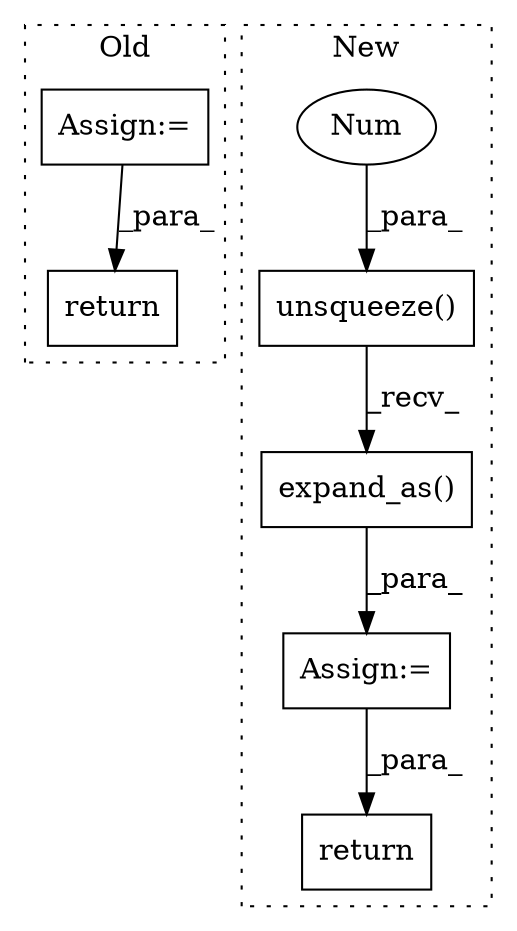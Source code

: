 digraph G {
subgraph cluster0 {
1 [label="return" a="93" s="3563" l="7" shape="box"];
6 [label="Assign:=" a="68" s="3188" l="3" shape="box"];
label = "Old";
style="dotted";
}
subgraph cluster1 {
2 [label="expand_as()" a="75" s="3061,3092" l="26,1" shape="box"];
3 [label="Assign:=" a="68" s="3058" l="3" shape="box"];
4 [label="unsqueeze()" a="75" s="3061,3075" l="13,1" shape="box"];
5 [label="Num" a="76" s="3074" l="1" shape="ellipse"];
7 [label="return" a="93" s="3791" l="7" shape="box"];
label = "New";
style="dotted";
}
2 -> 3 [label="_para_"];
3 -> 7 [label="_para_"];
4 -> 2 [label="_recv_"];
5 -> 4 [label="_para_"];
6 -> 1 [label="_para_"];
}
